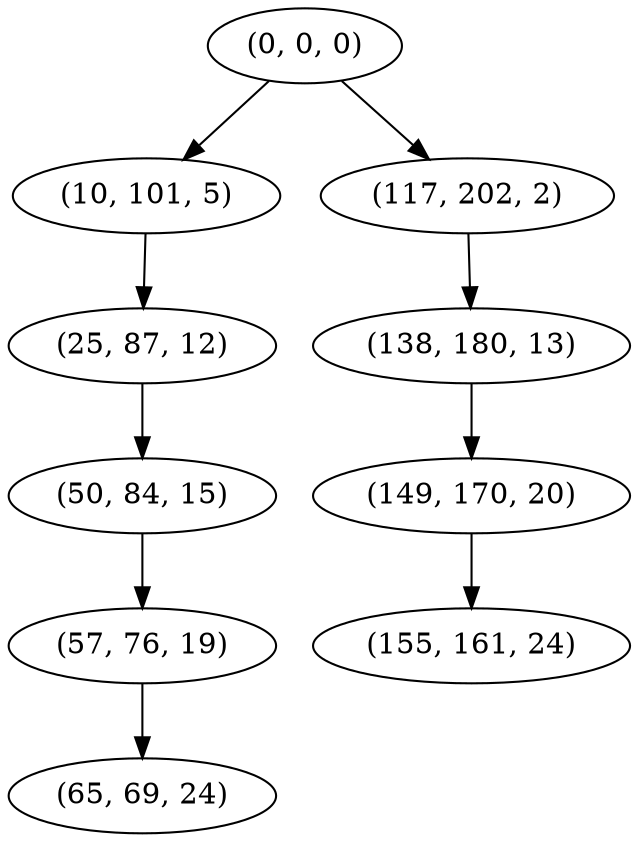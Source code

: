 digraph tree {
    "(0, 0, 0)";
    "(10, 101, 5)";
    "(25, 87, 12)";
    "(50, 84, 15)";
    "(57, 76, 19)";
    "(65, 69, 24)";
    "(117, 202, 2)";
    "(138, 180, 13)";
    "(149, 170, 20)";
    "(155, 161, 24)";
    "(0, 0, 0)" -> "(10, 101, 5)";
    "(0, 0, 0)" -> "(117, 202, 2)";
    "(10, 101, 5)" -> "(25, 87, 12)";
    "(25, 87, 12)" -> "(50, 84, 15)";
    "(50, 84, 15)" -> "(57, 76, 19)";
    "(57, 76, 19)" -> "(65, 69, 24)";
    "(117, 202, 2)" -> "(138, 180, 13)";
    "(138, 180, 13)" -> "(149, 170, 20)";
    "(149, 170, 20)" -> "(155, 161, 24)";
}

